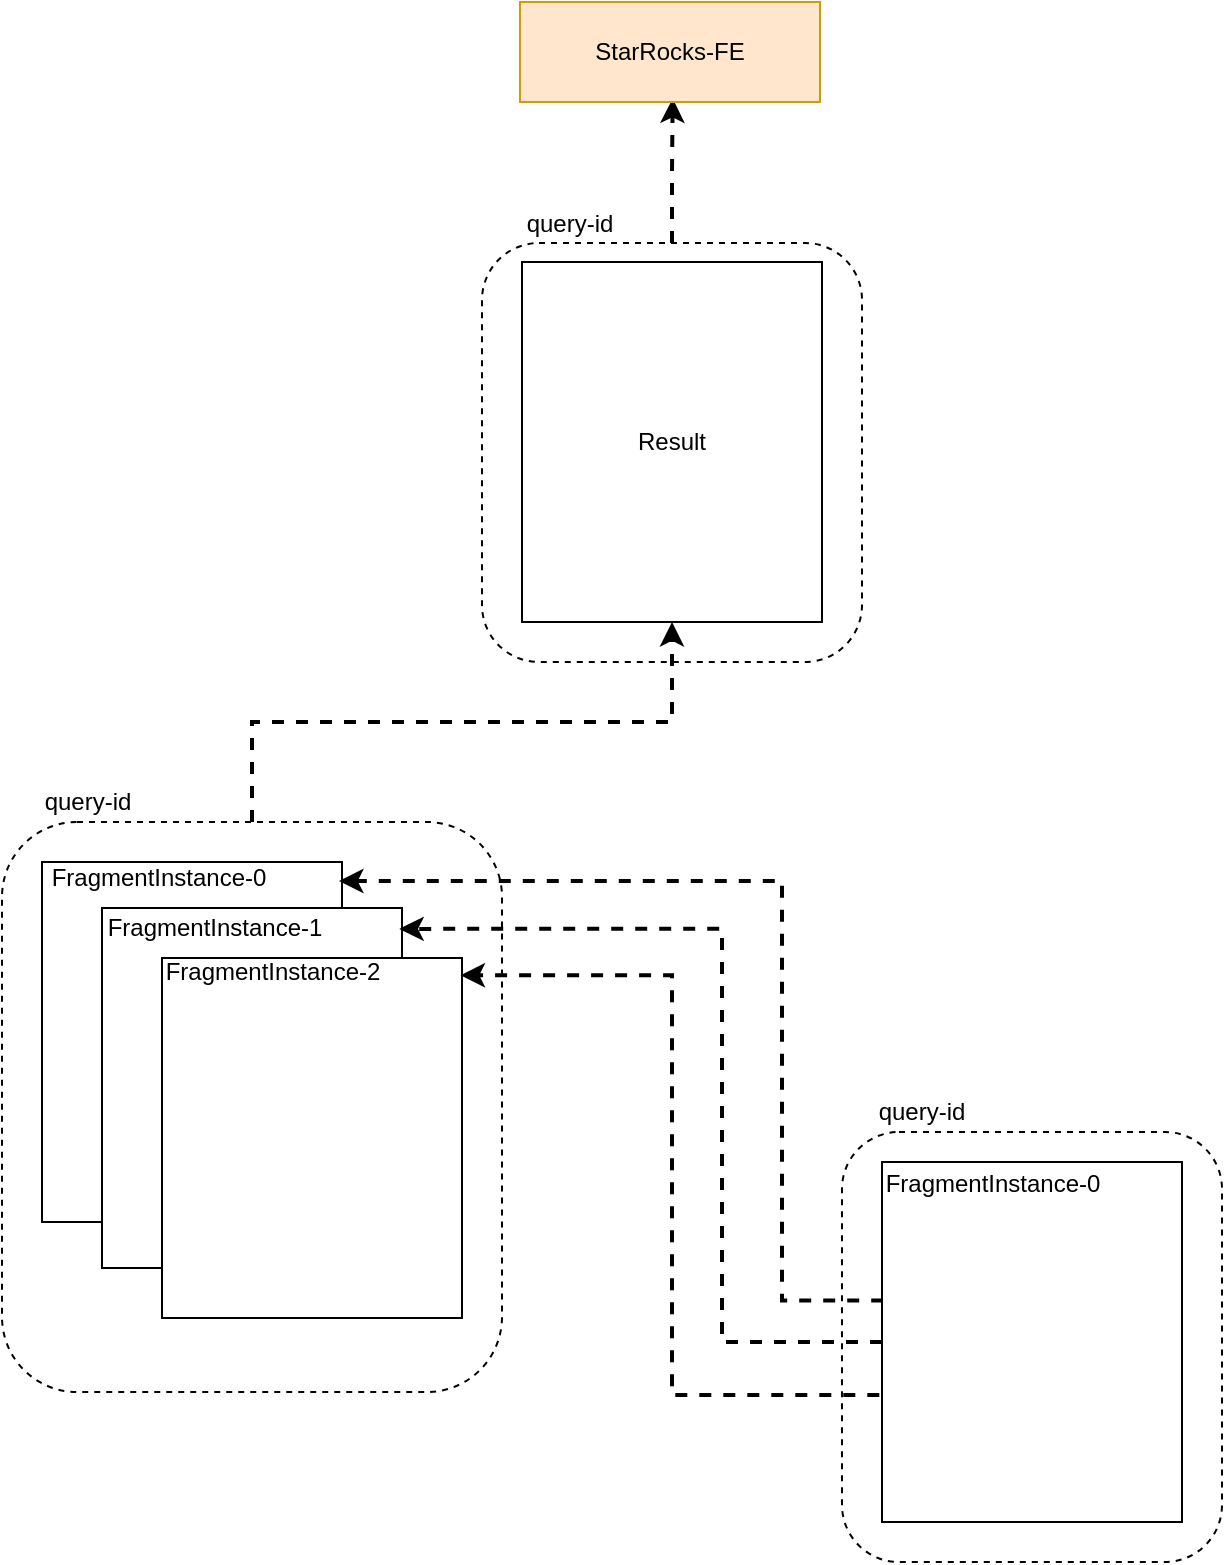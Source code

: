 <mxfile version="21.6.8" type="device">
  <diagram name="第 1 页" id="prLIY4g3k2Mig4bsROQ7">
    <mxGraphModel dx="1975" dy="1131" grid="1" gridSize="10" guides="1" tooltips="1" connect="1" arrows="1" fold="1" page="1" pageScale="1" pageWidth="827" pageHeight="1169" math="0" shadow="0">
      <root>
        <mxCell id="0" />
        <mxCell id="1" parent="0" />
        <mxCell id="2-5hYRP0AhvKmtBwY3xe-1" value="" style="rounded=0;whiteSpace=wrap;html=1;" vertex="1" parent="1">
          <mxGeometry x="110" y="450" width="150" height="180" as="geometry" />
        </mxCell>
        <mxCell id="2-5hYRP0AhvKmtBwY3xe-2" value="" style="rounded=0;whiteSpace=wrap;html=1;" vertex="1" parent="1">
          <mxGeometry x="140" y="473" width="150" height="180" as="geometry" />
        </mxCell>
        <mxCell id="2-5hYRP0AhvKmtBwY3xe-3" value="" style="rounded=0;whiteSpace=wrap;html=1;" vertex="1" parent="1">
          <mxGeometry x="170" y="498" width="150" height="180" as="geometry" />
        </mxCell>
        <mxCell id="2-5hYRP0AhvKmtBwY3xe-4" value="FragmentInstance-0" style="text;html=1;align=center;verticalAlign=middle;resizable=0;points=[];autosize=1;strokeColor=none;fillColor=none;" vertex="1" parent="1">
          <mxGeometry x="103" y="443" width="130" height="30" as="geometry" />
        </mxCell>
        <mxCell id="2-5hYRP0AhvKmtBwY3xe-5" value="FragmentInstance-1" style="text;html=1;align=center;verticalAlign=middle;resizable=0;points=[];autosize=1;strokeColor=none;fillColor=none;" vertex="1" parent="1">
          <mxGeometry x="131" y="468" width="130" height="30" as="geometry" />
        </mxCell>
        <mxCell id="2-5hYRP0AhvKmtBwY3xe-6" value="FragmentInstance-2" style="text;html=1;align=center;verticalAlign=middle;resizable=0;points=[];autosize=1;strokeColor=none;fillColor=none;" vertex="1" parent="1">
          <mxGeometry x="160" y="490" width="130" height="30" as="geometry" />
        </mxCell>
        <mxCell id="2-5hYRP0AhvKmtBwY3xe-25" style="edgeStyle=orthogonalEdgeStyle;rounded=0;orthogonalLoop=1;jettySize=auto;html=1;exitX=0.5;exitY=0;exitDx=0;exitDy=0;entryX=0.5;entryY=1;entryDx=0;entryDy=0;dashed=1;strokeWidth=2;" edge="1" parent="1" source="2-5hYRP0AhvKmtBwY3xe-8" target="2-5hYRP0AhvKmtBwY3xe-24">
          <mxGeometry relative="1" as="geometry" />
        </mxCell>
        <mxCell id="2-5hYRP0AhvKmtBwY3xe-8" value="" style="rounded=1;whiteSpace=wrap;html=1;fillColor=none;dashed=1;" vertex="1" parent="1">
          <mxGeometry x="90" y="430" width="250" height="285" as="geometry" />
        </mxCell>
        <mxCell id="2-5hYRP0AhvKmtBwY3xe-9" value="query-id" style="text;html=1;strokeColor=none;fillColor=none;align=center;verticalAlign=middle;whiteSpace=wrap;rounded=0;" vertex="1" parent="1">
          <mxGeometry x="103" y="410" width="60" height="20" as="geometry" />
        </mxCell>
        <mxCell id="2-5hYRP0AhvKmtBwY3xe-19" style="edgeStyle=orthogonalEdgeStyle;rounded=0;orthogonalLoop=1;jettySize=auto;html=1;exitX=0.004;exitY=0.385;exitDx=0;exitDy=0;entryX=0.99;entryY=0.053;entryDx=0;entryDy=0;entryPerimeter=0;exitPerimeter=0;strokeWidth=2;dashed=1;" edge="1" parent="1" source="2-5hYRP0AhvKmtBwY3xe-10" target="2-5hYRP0AhvKmtBwY3xe-1">
          <mxGeometry relative="1" as="geometry">
            <mxPoint x="360" y="480" as="targetPoint" />
            <Array as="points">
              <mxPoint x="480" y="669" />
              <mxPoint x="480" y="460" />
            </Array>
          </mxGeometry>
        </mxCell>
        <mxCell id="2-5hYRP0AhvKmtBwY3xe-20" style="edgeStyle=orthogonalEdgeStyle;rounded=0;orthogonalLoop=1;jettySize=auto;html=1;exitX=0;exitY=0.5;exitDx=0;exitDy=0;entryX=0.991;entryY=0.058;entryDx=0;entryDy=0;entryPerimeter=0;strokeWidth=2;dashed=1;" edge="1" parent="1" source="2-5hYRP0AhvKmtBwY3xe-10" target="2-5hYRP0AhvKmtBwY3xe-2">
          <mxGeometry relative="1" as="geometry">
            <Array as="points">
              <mxPoint x="450" y="690" />
              <mxPoint x="450" y="483" />
            </Array>
          </mxGeometry>
        </mxCell>
        <mxCell id="2-5hYRP0AhvKmtBwY3xe-21" style="edgeStyle=orthogonalEdgeStyle;rounded=0;orthogonalLoop=1;jettySize=auto;html=1;exitX=-0.009;exitY=0.647;exitDx=0;exitDy=0;entryX=0.995;entryY=0.048;entryDx=0;entryDy=0;entryPerimeter=0;exitPerimeter=0;strokeWidth=2;dashed=1;" edge="1" parent="1" source="2-5hYRP0AhvKmtBwY3xe-10" target="2-5hYRP0AhvKmtBwY3xe-3">
          <mxGeometry relative="1" as="geometry">
            <Array as="points">
              <mxPoint x="425" y="717" />
              <mxPoint x="425" y="507" />
            </Array>
          </mxGeometry>
        </mxCell>
        <mxCell id="2-5hYRP0AhvKmtBwY3xe-10" value="" style="rounded=0;whiteSpace=wrap;html=1;" vertex="1" parent="1">
          <mxGeometry x="530" y="600" width="150" height="180" as="geometry" />
        </mxCell>
        <mxCell id="2-5hYRP0AhvKmtBwY3xe-13" value="FragmentInstance-0" style="text;html=1;align=center;verticalAlign=middle;resizable=0;points=[];autosize=1;strokeColor=none;fillColor=none;" vertex="1" parent="1">
          <mxGeometry x="520" y="596" width="130" height="30" as="geometry" />
        </mxCell>
        <mxCell id="2-5hYRP0AhvKmtBwY3xe-17" value="query-id" style="text;html=1;strokeColor=none;fillColor=none;align=center;verticalAlign=middle;whiteSpace=wrap;rounded=0;" vertex="1" parent="1">
          <mxGeometry x="520" y="565" width="60" height="20" as="geometry" />
        </mxCell>
        <mxCell id="2-5hYRP0AhvKmtBwY3xe-23" value="" style="rounded=1;whiteSpace=wrap;html=1;fillColor=none;dashed=1;" vertex="1" parent="1">
          <mxGeometry x="510" y="585" width="190" height="215" as="geometry" />
        </mxCell>
        <mxCell id="2-5hYRP0AhvKmtBwY3xe-24" value="Result" style="rounded=0;whiteSpace=wrap;html=1;" vertex="1" parent="1">
          <mxGeometry x="350" y="150" width="150" height="180" as="geometry" />
        </mxCell>
        <mxCell id="2-5hYRP0AhvKmtBwY3xe-31" style="edgeStyle=orthogonalEdgeStyle;rounded=0;orthogonalLoop=1;jettySize=auto;html=1;exitX=0.5;exitY=0;exitDx=0;exitDy=0;entryX=0.509;entryY=0.964;entryDx=0;entryDy=0;entryPerimeter=0;strokeWidth=2;dashed=1;" edge="1" parent="1" source="2-5hYRP0AhvKmtBwY3xe-27" target="2-5hYRP0AhvKmtBwY3xe-30">
          <mxGeometry relative="1" as="geometry" />
        </mxCell>
        <mxCell id="2-5hYRP0AhvKmtBwY3xe-27" value="" style="rounded=1;whiteSpace=wrap;html=1;fillColor=none;dashed=1;" vertex="1" parent="1">
          <mxGeometry x="330" y="140.5" width="190" height="209.5" as="geometry" />
        </mxCell>
        <mxCell id="2-5hYRP0AhvKmtBwY3xe-28" value="query-id" style="text;html=1;strokeColor=none;fillColor=none;align=center;verticalAlign=middle;whiteSpace=wrap;rounded=0;" vertex="1" parent="1">
          <mxGeometry x="344" y="120.5" width="60" height="20" as="geometry" />
        </mxCell>
        <mxCell id="2-5hYRP0AhvKmtBwY3xe-30" value="StarRocks-FE" style="rounded=0;whiteSpace=wrap;html=1;fillColor=#ffe6cc;strokeColor=#d79b00;" vertex="1" parent="1">
          <mxGeometry x="349" y="20" width="150" height="50" as="geometry" />
        </mxCell>
      </root>
    </mxGraphModel>
  </diagram>
</mxfile>
